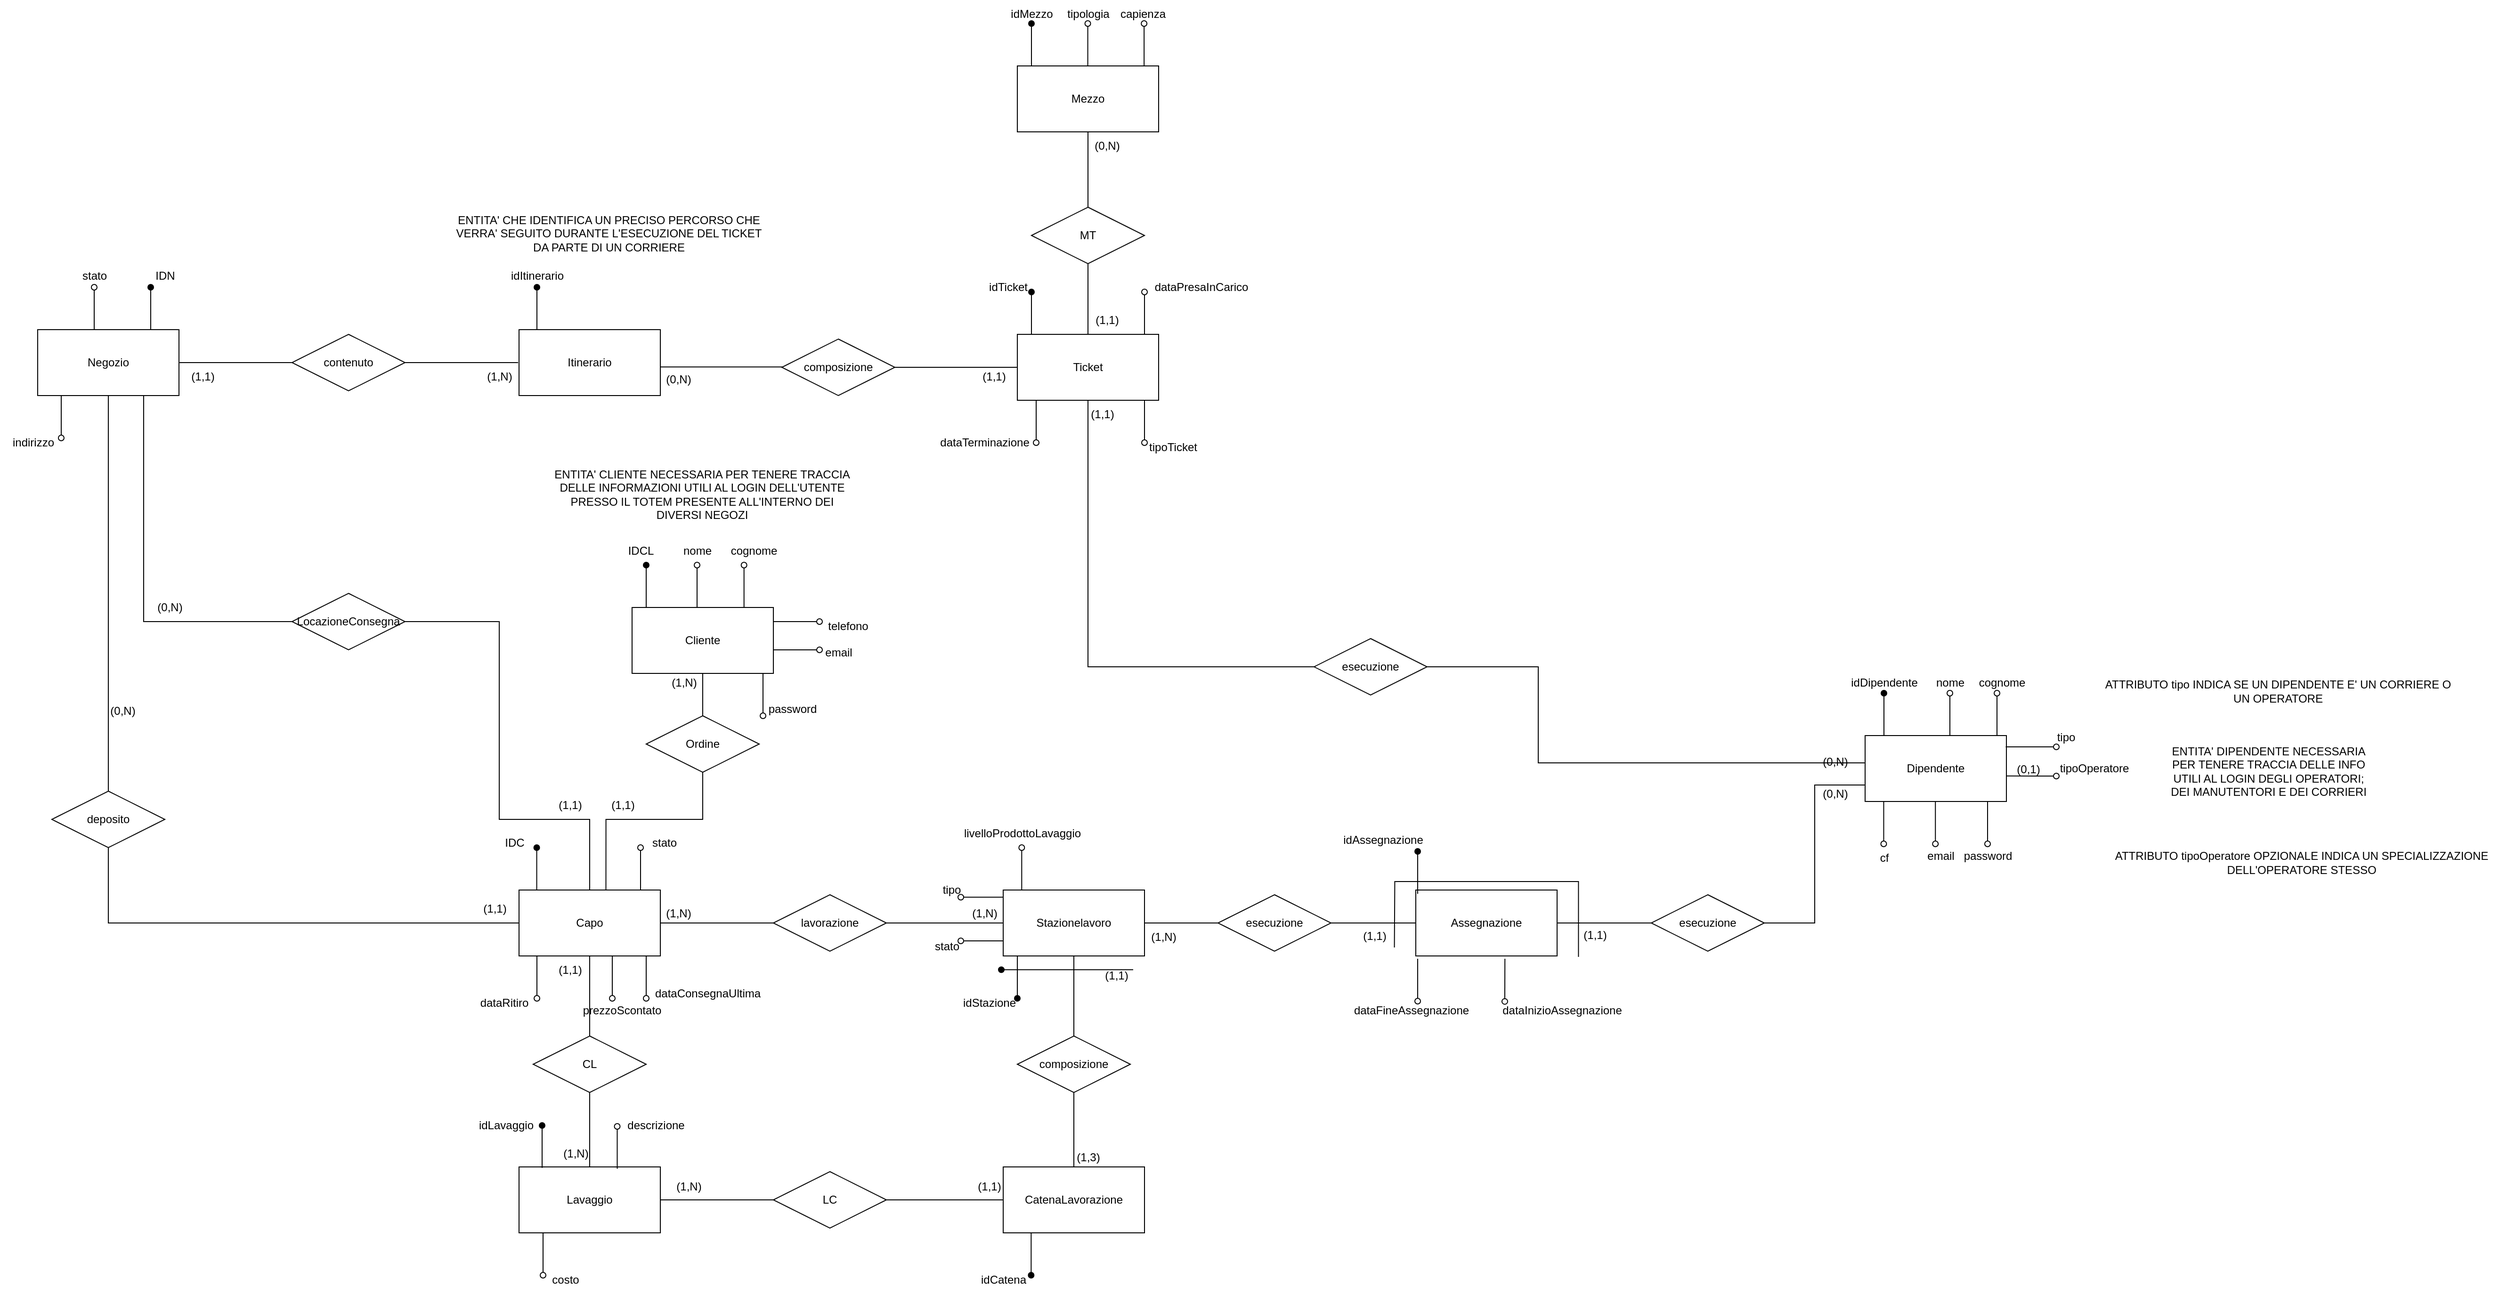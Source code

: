<mxfile version="26.0.12">
  <diagram name="Pagina-1" id="8NmLOyiehX31uicMf2Df">
    <mxGraphModel grid="1" page="1" gridSize="10" guides="1" tooltips="1" connect="1" arrows="1" fold="1" pageScale="1" pageWidth="827" pageHeight="1169" math="0" shadow="0">
      <root>
        <mxCell id="0" />
        <mxCell id="1" parent="0" />
        <mxCell id="BSL_xYLB4QDLoyPBd5GA-8" value="Ticket" style="whiteSpace=wrap;html=1;align=center;" vertex="1" parent="1">
          <mxGeometry x="2077" y="515" width="150" height="70" as="geometry" />
        </mxCell>
        <mxCell id="BSL_xYLB4QDLoyPBd5GA-10" value="Capo" style="whiteSpace=wrap;html=1;align=center;" vertex="1" parent="1">
          <mxGeometry x="1548" y="1105" width="150" height="70" as="geometry" />
        </mxCell>
        <mxCell id="BSL_xYLB4QDLoyPBd5GA-11" value="Cliente" style="whiteSpace=wrap;html=1;align=center;" vertex="1" parent="1">
          <mxGeometry x="1668" y="805" width="150" height="70" as="geometry" />
        </mxCell>
        <mxCell id="BSL_xYLB4QDLoyPBd5GA-13" value="Mezzo" style="whiteSpace=wrap;html=1;align=center;" vertex="1" parent="1">
          <mxGeometry x="2077" y="230" width="150" height="70" as="geometry" />
        </mxCell>
        <mxCell id="BSL_xYLB4QDLoyPBd5GA-14" value="Negozio" style="whiteSpace=wrap;html=1;align=center;" vertex="1" parent="1">
          <mxGeometry x="1037" y="510" width="150" height="70" as="geometry" />
        </mxCell>
        <mxCell id="BSL_xYLB4QDLoyPBd5GA-15" value="Itinerario" style="whiteSpace=wrap;html=1;align=center;" vertex="1" parent="1">
          <mxGeometry x="1548" y="510" width="150" height="70" as="geometry" />
        </mxCell>
        <mxCell id="BSL_xYLB4QDLoyPBd5GA-16" value="Stazionelavoro" style="whiteSpace=wrap;html=1;align=center;" vertex="1" parent="1">
          <mxGeometry x="2062" y="1105" width="150" height="70" as="geometry" />
        </mxCell>
        <mxCell id="BSL_xYLB4QDLoyPBd5GA-18" value="Dipendente" style="whiteSpace=wrap;html=1;align=center;" vertex="1" parent="1">
          <mxGeometry x="2977" y="941" width="150" height="70" as="geometry" />
        </mxCell>
        <mxCell id="BSL_xYLB4QDLoyPBd5GA-21" value="CatenaLavorazione" style="whiteSpace=wrap;html=1;align=center;" vertex="1" parent="1">
          <mxGeometry x="2062" y="1399" width="150" height="70" as="geometry" />
        </mxCell>
        <mxCell id="BSL_xYLB4QDLoyPBd5GA-73" style="edgeStyle=orthogonalEdgeStyle;rounded=0;orthogonalLoop=1;jettySize=auto;html=1;exitX=0.5;exitY=0;exitDx=0;exitDy=0;entryX=0.5;entryY=1;entryDx=0;entryDy=0;endArrow=none;startFill=0;" edge="1" parent="1" source="BSL_xYLB4QDLoyPBd5GA-22" target="BSL_xYLB4QDLoyPBd5GA-65">
          <mxGeometry relative="1" as="geometry" />
        </mxCell>
        <mxCell id="BSL_xYLB4QDLoyPBd5GA-22" value="Lavaggio" style="whiteSpace=wrap;html=1;align=center;" vertex="1" parent="1">
          <mxGeometry x="1548" y="1399" width="150" height="70" as="geometry" />
        </mxCell>
        <mxCell id="BSL_xYLB4QDLoyPBd5GA-48" style="edgeStyle=orthogonalEdgeStyle;rounded=0;orthogonalLoop=1;jettySize=auto;html=1;endArrow=none;startFill=0;" edge="1" parent="1" source="BSL_xYLB4QDLoyPBd5GA-33">
          <mxGeometry relative="1" as="geometry">
            <mxPoint x="1547.0" y="545" as="targetPoint" />
          </mxGeometry>
        </mxCell>
        <mxCell id="BSL_xYLB4QDLoyPBd5GA-33" value="contenuto" style="shape=rhombus;perimeter=rhombusPerimeter;whiteSpace=wrap;html=1;align=center;" vertex="1" parent="1">
          <mxGeometry x="1307" y="515" width="120" height="60" as="geometry" />
        </mxCell>
        <mxCell id="BSL_xYLB4QDLoyPBd5GA-34" value="composizione" style="shape=rhombus;perimeter=rhombusPerimeter;whiteSpace=wrap;html=1;align=center;" vertex="1" parent="1">
          <mxGeometry x="1827" y="520" width="120" height="60" as="geometry" />
        </mxCell>
        <mxCell id="BSL_xYLB4QDLoyPBd5GA-46" style="edgeStyle=orthogonalEdgeStyle;rounded=0;orthogonalLoop=1;jettySize=auto;html=1;exitX=0.5;exitY=1;exitDx=0;exitDy=0;entryX=0.5;entryY=0;entryDx=0;entryDy=0;endArrow=none;startFill=0;" edge="1" parent="1" source="BSL_xYLB4QDLoyPBd5GA-35" target="BSL_xYLB4QDLoyPBd5GA-8">
          <mxGeometry relative="1" as="geometry" />
        </mxCell>
        <mxCell id="BSL_xYLB4QDLoyPBd5GA-35" value="MT" style="shape=rhombus;perimeter=rhombusPerimeter;whiteSpace=wrap;html=1;align=center;" vertex="1" parent="1">
          <mxGeometry x="2092" y="380" width="120" height="60" as="geometry" />
        </mxCell>
        <mxCell id="BSL_xYLB4QDLoyPBd5GA-41" value="" style="endArrow=none;html=1;rounded=0;exitX=1;exitY=0.5;exitDx=0;exitDy=0;entryX=0;entryY=0.5;entryDx=0;entryDy=0;" edge="1" parent="1" source="BSL_xYLB4QDLoyPBd5GA-34" target="BSL_xYLB4QDLoyPBd5GA-8">
          <mxGeometry relative="1" as="geometry">
            <mxPoint x="1917" y="548.46" as="sourcePoint" />
            <mxPoint x="2077" y="548.46" as="targetPoint" />
          </mxGeometry>
        </mxCell>
        <mxCell id="BSL_xYLB4QDLoyPBd5GA-42" value="" style="endArrow=none;html=1;rounded=0;exitX=0.5;exitY=1;exitDx=0;exitDy=0;entryX=0.5;entryY=0;entryDx=0;entryDy=0;" edge="1" parent="1" source="BSL_xYLB4QDLoyPBd5GA-13" target="BSL_xYLB4QDLoyPBd5GA-35">
          <mxGeometry relative="1" as="geometry">
            <mxPoint x="1908" y="418.67" as="sourcePoint" />
            <mxPoint x="2068" y="418.67" as="targetPoint" />
          </mxGeometry>
        </mxCell>
        <mxCell id="BSL_xYLB4QDLoyPBd5GA-47" value="" style="endArrow=none;html=1;rounded=0;exitX=1;exitY=0.5;exitDx=0;exitDy=0;entryX=0;entryY=0.5;entryDx=0;entryDy=0;" edge="1" parent="1">
          <mxGeometry relative="1" as="geometry">
            <mxPoint x="1698" y="549.57" as="sourcePoint" />
            <mxPoint x="1828" y="549.57" as="targetPoint" />
          </mxGeometry>
        </mxCell>
        <mxCell id="BSL_xYLB4QDLoyPBd5GA-49" style="edgeStyle=orthogonalEdgeStyle;rounded=0;orthogonalLoop=1;jettySize=auto;html=1;endArrow=none;startFill=0;exitX=1;exitY=0.5;exitDx=0;exitDy=0;" edge="1" parent="1" source="BSL_xYLB4QDLoyPBd5GA-14">
          <mxGeometry relative="1" as="geometry">
            <mxPoint x="1307" y="545" as="targetPoint" />
            <mxPoint x="1187" y="544.7" as="sourcePoint" />
          </mxGeometry>
        </mxCell>
        <mxCell id="BSL_xYLB4QDLoyPBd5GA-54" style="edgeStyle=orthogonalEdgeStyle;rounded=0;orthogonalLoop=1;jettySize=auto;html=1;exitX=0.5;exitY=1;exitDx=0;exitDy=0;entryX=0.615;entryY=0.002;entryDx=0;entryDy=0;endArrow=none;startFill=0;entryPerimeter=0;" edge="1" parent="1" source="BSL_xYLB4QDLoyPBd5GA-56" target="BSL_xYLB4QDLoyPBd5GA-10">
          <mxGeometry relative="1" as="geometry">
            <mxPoint x="571" y="1125" as="targetPoint" />
            <Array as="points">
              <mxPoint x="1743" y="1030" />
              <mxPoint x="1640" y="1030" />
            </Array>
          </mxGeometry>
        </mxCell>
        <mxCell id="BSL_xYLB4QDLoyPBd5GA-55" style="edgeStyle=orthogonalEdgeStyle;rounded=0;orthogonalLoop=1;jettySize=auto;html=1;exitX=0.5;exitY=0;exitDx=0;exitDy=0;entryX=0.5;entryY=1;entryDx=0;entryDy=0;endArrow=none;startFill=0;" edge="1" parent="1" source="BSL_xYLB4QDLoyPBd5GA-56" target="BSL_xYLB4QDLoyPBd5GA-11">
          <mxGeometry relative="1" as="geometry">
            <mxPoint x="261" y="1125" as="targetPoint" />
          </mxGeometry>
        </mxCell>
        <mxCell id="BSL_xYLB4QDLoyPBd5GA-56" value="Ordine" style="shape=rhombus;perimeter=rhombusPerimeter;whiteSpace=wrap;html=1;align=center;" vertex="1" parent="1">
          <mxGeometry x="1683" y="920" width="120" height="60" as="geometry" />
        </mxCell>
        <mxCell id="BSL_xYLB4QDLoyPBd5GA-62" style="edgeStyle=orthogonalEdgeStyle;rounded=0;orthogonalLoop=1;jettySize=auto;html=1;exitX=0.5;exitY=1;exitDx=0;exitDy=0;entryX=0;entryY=0.5;entryDx=0;entryDy=0;endArrow=none;startFill=0;" edge="1" parent="1" source="0ST2DalK9iaWjP2B9BpB-4" target="BSL_xYLB4QDLoyPBd5GA-10">
          <mxGeometry relative="1" as="geometry">
            <mxPoint x="1112" y="1105" as="targetPoint" />
            <mxPoint x="1112" y="1015" as="sourcePoint" />
          </mxGeometry>
        </mxCell>
        <mxCell id="BSL_xYLB4QDLoyPBd5GA-64" value="" style="endArrow=none;html=1;rounded=0;exitX=0.5;exitY=1;exitDx=0;exitDy=0;entryX=0.5;entryY=0;entryDx=0;entryDy=0;" edge="1" parent="1" source="BSL_xYLB4QDLoyPBd5GA-14" target="0ST2DalK9iaWjP2B9BpB-4">
          <mxGeometry relative="1" as="geometry">
            <mxPoint x="1112" y="875" as="sourcePoint" />
            <mxPoint x="1112" y="955" as="targetPoint" />
          </mxGeometry>
        </mxCell>
        <mxCell id="BSL_xYLB4QDLoyPBd5GA-67" style="edgeStyle=orthogonalEdgeStyle;rounded=0;orthogonalLoop=1;jettySize=auto;html=1;exitX=0.5;exitY=0;exitDx=0;exitDy=0;entryX=0.5;entryY=1;entryDx=0;entryDy=0;endArrow=none;startFill=0;" edge="1" parent="1" source="BSL_xYLB4QDLoyPBd5GA-65" target="BSL_xYLB4QDLoyPBd5GA-10">
          <mxGeometry relative="1" as="geometry" />
        </mxCell>
        <mxCell id="BSL_xYLB4QDLoyPBd5GA-65" value="CL" style="shape=rhombus;perimeter=rhombusPerimeter;whiteSpace=wrap;html=1;align=center;" vertex="1" parent="1">
          <mxGeometry x="1563" y="1260" width="120" height="60" as="geometry" />
        </mxCell>
        <mxCell id="BSL_xYLB4QDLoyPBd5GA-74" style="edgeStyle=orthogonalEdgeStyle;rounded=0;orthogonalLoop=1;jettySize=auto;html=1;exitX=0;exitY=0.5;exitDx=0;exitDy=0;endArrow=none;startFill=0;entryX=1;entryY=0.5;entryDx=0;entryDy=0;" edge="1" parent="1" source="BSL_xYLB4QDLoyPBd5GA-76" target="BSL_xYLB4QDLoyPBd5GA-10">
          <mxGeometry relative="1" as="geometry">
            <mxPoint x="1697" y="1140" as="targetPoint" />
          </mxGeometry>
        </mxCell>
        <mxCell id="BSL_xYLB4QDLoyPBd5GA-75" style="edgeStyle=orthogonalEdgeStyle;rounded=0;orthogonalLoop=1;jettySize=auto;html=1;exitX=1;exitY=0.5;exitDx=0;exitDy=0;entryX=0;entryY=0.5;entryDx=0;entryDy=0;endArrow=none;startFill=0;" edge="1" parent="1" source="BSL_xYLB4QDLoyPBd5GA-76" target="BSL_xYLB4QDLoyPBd5GA-16">
          <mxGeometry relative="1" as="geometry">
            <mxPoint x="2059" y="1140" as="targetPoint" />
          </mxGeometry>
        </mxCell>
        <mxCell id="BSL_xYLB4QDLoyPBd5GA-76" value="lavorazione" style="shape=rhombus;perimeter=rhombusPerimeter;whiteSpace=wrap;html=1;align=center;" vertex="1" parent="1">
          <mxGeometry x="1818" y="1110" width="120" height="60" as="geometry" />
        </mxCell>
        <mxCell id="BSL_xYLB4QDLoyPBd5GA-78" style="edgeStyle=orthogonalEdgeStyle;rounded=0;orthogonalLoop=1;jettySize=auto;html=1;exitX=0.5;exitY=1;exitDx=0;exitDy=0;entryX=0.5;entryY=0;entryDx=0;entryDy=0;endArrow=none;startFill=0;" edge="1" parent="1" source="BSL_xYLB4QDLoyPBd5GA-80" target="BSL_xYLB4QDLoyPBd5GA-21">
          <mxGeometry relative="1" as="geometry">
            <mxPoint x="2137" y="1400" as="targetPoint" />
          </mxGeometry>
        </mxCell>
        <mxCell id="BSL_xYLB4QDLoyPBd5GA-79" style="edgeStyle=orthogonalEdgeStyle;rounded=0;orthogonalLoop=1;jettySize=auto;html=1;exitX=0.5;exitY=0;exitDx=0;exitDy=0;entryX=0.5;entryY=1;entryDx=0;entryDy=0;endArrow=none;startFill=0;" edge="1" parent="1" source="BSL_xYLB4QDLoyPBd5GA-80" target="BSL_xYLB4QDLoyPBd5GA-16">
          <mxGeometry relative="1" as="geometry">
            <mxPoint x="2137" y="1175" as="targetPoint" />
          </mxGeometry>
        </mxCell>
        <mxCell id="BSL_xYLB4QDLoyPBd5GA-80" value="composizione" style="shape=rhombus;perimeter=rhombusPerimeter;whiteSpace=wrap;html=1;align=center;" vertex="1" parent="1">
          <mxGeometry x="2077" y="1260" width="120" height="60" as="geometry" />
        </mxCell>
        <mxCell id="BSL_xYLB4QDLoyPBd5GA-93" style="edgeStyle=orthogonalEdgeStyle;rounded=0;orthogonalLoop=1;jettySize=auto;html=1;exitX=1;exitY=0.5;exitDx=0;exitDy=0;entryX=0;entryY=0.5;entryDx=0;entryDy=0;endArrow=none;startFill=0;" edge="1" parent="1" source="BSL_xYLB4QDLoyPBd5GA-94" target="BSL_xYLB4QDLoyPBd5GA-18">
          <mxGeometry relative="1" as="geometry">
            <mxPoint x="2452" y="1055" as="targetPoint" />
            <Array as="points">
              <mxPoint x="2630" y="868" />
              <mxPoint x="2630" y="970" />
            </Array>
          </mxGeometry>
        </mxCell>
        <mxCell id="BSL_xYLB4QDLoyPBd5GA-94" value="esecuzione" style="shape=rhombus;perimeter=rhombusPerimeter;whiteSpace=wrap;html=1;align=center;" vertex="1" parent="1">
          <mxGeometry x="2392" y="838" width="120" height="60" as="geometry" />
        </mxCell>
        <mxCell id="BSL_xYLB4QDLoyPBd5GA-95" value="" style="endArrow=none;html=1;rounded=0;exitX=0.5;exitY=1;exitDx=0;exitDy=0;entryX=0;entryY=0.5;entryDx=0;entryDy=0;" edge="1" parent="1" source="BSL_xYLB4QDLoyPBd5GA-8" target="BSL_xYLB4QDLoyPBd5GA-94">
          <mxGeometry relative="1" as="geometry">
            <mxPoint x="2452" y="840" as="sourcePoint" />
            <mxPoint x="2368" y="958.67" as="targetPoint" />
            <Array as="points">
              <mxPoint x="2152" y="868" />
            </Array>
          </mxGeometry>
        </mxCell>
        <mxCell id="BSL_xYLB4QDLoyPBd5GA-102" style="edgeStyle=orthogonalEdgeStyle;rounded=0;orthogonalLoop=1;jettySize=auto;html=1;entryX=0;entryY=0.75;entryDx=0;entryDy=0;endArrow=none;startFill=0;exitX=1;exitY=0.5;exitDx=0;exitDy=0;" edge="1" parent="1" source="6W1_593qet3wAg-gT_RT-32" target="BSL_xYLB4QDLoyPBd5GA-18">
          <mxGeometry relative="1" as="geometry">
            <mxPoint x="2682" y="1551" as="targetPoint" />
            <mxPoint x="2850" y="1147" as="sourcePoint" />
          </mxGeometry>
        </mxCell>
        <mxCell id="BSL_xYLB4QDLoyPBd5GA-104" style="edgeStyle=orthogonalEdgeStyle;rounded=0;orthogonalLoop=1;jettySize=auto;html=1;entryX=1;entryY=0.5;entryDx=0;entryDy=0;endArrow=none;startFill=0;exitX=0;exitY=0.5;exitDx=0;exitDy=0;" edge="1" parent="1" source="6W1_593qet3wAg-gT_RT-31" target="BSL_xYLB4QDLoyPBd5GA-16">
          <mxGeometry relative="1" as="geometry">
            <Array as="points">
              <mxPoint x="2300" y="1140" />
            </Array>
            <mxPoint x="2290" y="1140" as="sourcePoint" />
          </mxGeometry>
        </mxCell>
        <mxCell id="0ST2DalK9iaWjP2B9BpB-4" value="deposito" style="shape=rhombus;perimeter=rhombusPerimeter;whiteSpace=wrap;html=1;align=center;" vertex="1" parent="1">
          <mxGeometry x="1052" y="1000" width="120" height="60" as="geometry" />
        </mxCell>
        <mxCell id="0ST2DalK9iaWjP2B9BpB-19" value="" style="endArrow=oval;html=1;rounded=0;endFill=1;" edge="1" parent="1">
          <mxGeometry width="50" height="50" relative="1" as="geometry">
            <mxPoint x="1157" y="510" as="sourcePoint" />
            <mxPoint x="1157" y="465" as="targetPoint" />
          </mxGeometry>
        </mxCell>
        <mxCell id="0ST2DalK9iaWjP2B9BpB-20" value="IDN" style="text;html=1;align=center;verticalAlign=middle;resizable=0;points=[];autosize=1;strokeColor=none;fillColor=none;" vertex="1" parent="1">
          <mxGeometry x="1152" y="438" width="40" height="30" as="geometry" />
        </mxCell>
        <mxCell id="0ST2DalK9iaWjP2B9BpB-21" value="" style="endArrow=oval;html=1;rounded=0;endFill=0;" edge="1" parent="1">
          <mxGeometry width="50" height="50" relative="1" as="geometry">
            <mxPoint x="1097" y="510" as="sourcePoint" />
            <mxPoint x="1097" y="465" as="targetPoint" />
          </mxGeometry>
        </mxCell>
        <mxCell id="0ST2DalK9iaWjP2B9BpB-22" value="stato" style="text;html=1;align=center;verticalAlign=middle;resizable=0;points=[];autosize=1;strokeColor=none;fillColor=none;" vertex="1" parent="1">
          <mxGeometry x="1072" y="438" width="50" height="30" as="geometry" />
        </mxCell>
        <mxCell id="0ST2DalK9iaWjP2B9BpB-24" value="" style="endArrow=oval;html=1;rounded=0;endFill=1;" edge="1" parent="1">
          <mxGeometry width="50" height="50" relative="1" as="geometry">
            <mxPoint x="1567" y="510" as="sourcePoint" />
            <mxPoint x="1567" y="465" as="targetPoint" />
          </mxGeometry>
        </mxCell>
        <mxCell id="0ST2DalK9iaWjP2B9BpB-25" value="idItinerario" style="text;html=1;align=center;verticalAlign=middle;resizable=0;points=[];autosize=1;strokeColor=none;fillColor=none;" vertex="1" parent="1">
          <mxGeometry x="1527" y="438" width="80" height="30" as="geometry" />
        </mxCell>
        <mxCell id="0ST2DalK9iaWjP2B9BpB-26" value="" style="endArrow=oval;html=1;rounded=0;endFill=1;" edge="1" parent="1">
          <mxGeometry width="50" height="50" relative="1" as="geometry">
            <mxPoint x="2092" y="515" as="sourcePoint" />
            <mxPoint x="2092" y="470" as="targetPoint" />
          </mxGeometry>
        </mxCell>
        <mxCell id="0ST2DalK9iaWjP2B9BpB-27" value="idTicket" style="text;html=1;align=center;verticalAlign=middle;resizable=0;points=[];autosize=1;strokeColor=none;fillColor=none;" vertex="1" parent="1">
          <mxGeometry x="2037" y="450" width="60" height="30" as="geometry" />
        </mxCell>
        <mxCell id="0ST2DalK9iaWjP2B9BpB-28" value="" style="endArrow=oval;html=1;rounded=0;endFill=1;" edge="1" parent="1">
          <mxGeometry width="50" height="50" relative="1" as="geometry">
            <mxPoint x="2092" y="230" as="sourcePoint" />
            <mxPoint x="2092" y="185" as="targetPoint" />
          </mxGeometry>
        </mxCell>
        <mxCell id="0ST2DalK9iaWjP2B9BpB-29" value="idMezzo" style="text;html=1;align=center;verticalAlign=middle;resizable=0;points=[];autosize=1;strokeColor=none;fillColor=none;" vertex="1" parent="1">
          <mxGeometry x="2057" y="160" width="70" height="30" as="geometry" />
        </mxCell>
        <mxCell id="0ST2DalK9iaWjP2B9BpB-30" value="" style="endArrow=oval;html=1;rounded=0;endFill=0;" edge="1" parent="1">
          <mxGeometry width="50" height="50" relative="1" as="geometry">
            <mxPoint x="2151.79" y="230" as="sourcePoint" />
            <mxPoint x="2151.79" y="185" as="targetPoint" />
          </mxGeometry>
        </mxCell>
        <mxCell id="0ST2DalK9iaWjP2B9BpB-31" value="tipologia" style="text;html=1;align=center;verticalAlign=middle;resizable=0;points=[];autosize=1;strokeColor=none;fillColor=none;" vertex="1" parent="1">
          <mxGeometry x="2117" y="160" width="70" height="30" as="geometry" />
        </mxCell>
        <mxCell id="0ST2DalK9iaWjP2B9BpB-32" value="" style="endArrow=oval;html=1;rounded=0;endFill=0;" edge="1" parent="1">
          <mxGeometry width="50" height="50" relative="1" as="geometry">
            <mxPoint x="2211.57" y="230" as="sourcePoint" />
            <mxPoint x="2211.57" y="185" as="targetPoint" />
          </mxGeometry>
        </mxCell>
        <mxCell id="0ST2DalK9iaWjP2B9BpB-33" value="capienza" style="text;html=1;align=center;verticalAlign=middle;resizable=0;points=[];autosize=1;strokeColor=none;fillColor=none;" vertex="1" parent="1">
          <mxGeometry x="2175" y="160" width="70" height="30" as="geometry" />
        </mxCell>
        <mxCell id="0ST2DalK9iaWjP2B9BpB-34" value="" style="endArrow=oval;html=1;rounded=0;endFill=1;" edge="1" parent="1">
          <mxGeometry width="50" height="50" relative="1" as="geometry">
            <mxPoint x="2997" y="941" as="sourcePoint" />
            <mxPoint x="2997" y="896" as="targetPoint" />
          </mxGeometry>
        </mxCell>
        <mxCell id="0ST2DalK9iaWjP2B9BpB-35" value="idDipendente" style="text;html=1;align=center;verticalAlign=middle;resizable=0;points=[];autosize=1;strokeColor=none;fillColor=none;" vertex="1" parent="1">
          <mxGeometry x="2952" y="870" width="90" height="30" as="geometry" />
        </mxCell>
        <mxCell id="0ST2DalK9iaWjP2B9BpB-37" value="" style="endArrow=oval;html=1;rounded=0;endFill=0;" edge="1" parent="1">
          <mxGeometry width="50" height="50" relative="1" as="geometry">
            <mxPoint x="3067" y="941" as="sourcePoint" />
            <mxPoint x="3067" y="896" as="targetPoint" />
          </mxGeometry>
        </mxCell>
        <mxCell id="0ST2DalK9iaWjP2B9BpB-38" value="nome" style="text;html=1;align=center;verticalAlign=middle;resizable=0;points=[];autosize=1;strokeColor=none;fillColor=none;" vertex="1" parent="1">
          <mxGeometry x="3042" y="870" width="50" height="30" as="geometry" />
        </mxCell>
        <mxCell id="0ST2DalK9iaWjP2B9BpB-40" value="" style="endArrow=oval;html=1;rounded=0;endFill=0;" edge="1" parent="1">
          <mxGeometry width="50" height="50" relative="1" as="geometry">
            <mxPoint x="3117" y="941" as="sourcePoint" />
            <mxPoint x="3117" y="896" as="targetPoint" />
          </mxGeometry>
        </mxCell>
        <mxCell id="0ST2DalK9iaWjP2B9BpB-41" value="cognome" style="text;html=1;align=center;verticalAlign=middle;resizable=0;points=[];autosize=1;strokeColor=none;fillColor=none;" vertex="1" parent="1">
          <mxGeometry x="3087" y="870" width="70" height="30" as="geometry" />
        </mxCell>
        <mxCell id="0ST2DalK9iaWjP2B9BpB-43" value="" style="endArrow=none;html=1;rounded=0;endFill=1;startArrow=oval;startFill=0;" edge="1" parent="1">
          <mxGeometry width="50" height="50" relative="1" as="geometry">
            <mxPoint x="2996.74" y="1056" as="sourcePoint" />
            <mxPoint x="2996.74" y="1011" as="targetPoint" />
          </mxGeometry>
        </mxCell>
        <mxCell id="0ST2DalK9iaWjP2B9BpB-44" value="cf" style="text;html=1;align=center;verticalAlign=middle;resizable=0;points=[];autosize=1;strokeColor=none;fillColor=none;" vertex="1" parent="1">
          <mxGeometry x="2982" y="1056" width="30" height="30" as="geometry" />
        </mxCell>
        <mxCell id="0ST2DalK9iaWjP2B9BpB-55" value="" style="endArrow=none;html=1;rounded=0;endFill=1;startArrow=oval;startFill=1;" edge="1" parent="1">
          <mxGeometry width="50" height="50" relative="1" as="geometry">
            <mxPoint x="2091.66" y="1514" as="sourcePoint" />
            <mxPoint x="2091.66" y="1469" as="targetPoint" />
          </mxGeometry>
        </mxCell>
        <mxCell id="0ST2DalK9iaWjP2B9BpB-56" value="idCatena" style="text;html=1;align=center;verticalAlign=middle;resizable=0;points=[];autosize=1;strokeColor=none;fillColor=none;" vertex="1" parent="1">
          <mxGeometry x="2027" y="1504" width="70" height="30" as="geometry" />
        </mxCell>
        <mxCell id="0ST2DalK9iaWjP2B9BpB-58" style="edgeStyle=orthogonalEdgeStyle;rounded=0;orthogonalLoop=1;jettySize=auto;html=1;entryX=0;entryY=0.5;entryDx=0;entryDy=0;endArrow=none;startFill=0;" edge="1" parent="1" source="0ST2DalK9iaWjP2B9BpB-57" target="BSL_xYLB4QDLoyPBd5GA-21">
          <mxGeometry relative="1" as="geometry" />
        </mxCell>
        <mxCell id="0ST2DalK9iaWjP2B9BpB-59" style="edgeStyle=orthogonalEdgeStyle;rounded=0;orthogonalLoop=1;jettySize=auto;html=1;exitX=0;exitY=0.5;exitDx=0;exitDy=0;entryX=1;entryY=0.5;entryDx=0;entryDy=0;endArrow=none;startFill=0;" edge="1" parent="1" source="0ST2DalK9iaWjP2B9BpB-57" target="BSL_xYLB4QDLoyPBd5GA-22">
          <mxGeometry relative="1" as="geometry" />
        </mxCell>
        <mxCell id="0ST2DalK9iaWjP2B9BpB-57" value="LC" style="shape=rhombus;perimeter=rhombusPerimeter;whiteSpace=wrap;html=1;align=center;" vertex="1" parent="1">
          <mxGeometry x="1818" y="1404" width="120" height="60" as="geometry" />
        </mxCell>
        <mxCell id="0ST2DalK9iaWjP2B9BpB-67" value="(1,1)" style="text;html=1;align=center;verticalAlign=middle;resizable=0;points=[];autosize=1;strokeColor=none;fillColor=none;fontColor=light-dark(#000000,#FFFFFF);" vertex="1" parent="1">
          <mxGeometry x="1187" y="545" width="50" height="30" as="geometry" />
        </mxCell>
        <mxCell id="0ST2DalK9iaWjP2B9BpB-69" value="" style="endArrow=oval;html=1;rounded=0;endFill=1;" edge="1" parent="1">
          <mxGeometry width="50" height="50" relative="1" as="geometry">
            <mxPoint x="1566.79" y="1105" as="sourcePoint" />
            <mxPoint x="1566.79" y="1060" as="targetPoint" />
          </mxGeometry>
        </mxCell>
        <mxCell id="0ST2DalK9iaWjP2B9BpB-70" value="IDC" style="text;html=1;align=center;verticalAlign=middle;resizable=0;points=[];autosize=1;strokeColor=none;fillColor=none;" vertex="1" parent="1">
          <mxGeometry x="1523" y="1040" width="40" height="30" as="geometry" />
        </mxCell>
        <mxCell id="0ST2DalK9iaWjP2B9BpB-71" value="" style="endArrow=oval;html=1;rounded=0;endFill=0;" edge="1" parent="1">
          <mxGeometry width="50" height="50" relative="1" as="geometry">
            <mxPoint x="1677.0" y="1105" as="sourcePoint" />
            <mxPoint x="1677.0" y="1060" as="targetPoint" />
          </mxGeometry>
        </mxCell>
        <mxCell id="0ST2DalK9iaWjP2B9BpB-72" value="stato" style="text;html=1;align=center;verticalAlign=middle;resizable=0;points=[];autosize=1;strokeColor=none;fillColor=none;" vertex="1" parent="1">
          <mxGeometry x="1677" y="1040" width="50" height="30" as="geometry" />
        </mxCell>
        <mxCell id="0ST2DalK9iaWjP2B9BpB-74" value="" style="endArrow=none;html=1;rounded=0;endFill=1;startArrow=oval;startFill=0;" edge="1" parent="1">
          <mxGeometry width="50" height="50" relative="1" as="geometry">
            <mxPoint x="1567.0" y="1220" as="sourcePoint" />
            <mxPoint x="1567.0" y="1175" as="targetPoint" />
          </mxGeometry>
        </mxCell>
        <mxCell id="0ST2DalK9iaWjP2B9BpB-75" value="dataRitiro" style="text;html=1;align=center;verticalAlign=middle;resizable=0;points=[];autosize=1;strokeColor=none;fillColor=none;" vertex="1" parent="1">
          <mxGeometry x="1497" y="1210" width="70" height="30" as="geometry" />
        </mxCell>
        <mxCell id="0ST2DalK9iaWjP2B9BpB-76" value="" style="endArrow=none;html=1;rounded=0;endFill=1;startArrow=oval;startFill=0;" edge="1" parent="1">
          <mxGeometry width="50" height="50" relative="1" as="geometry">
            <mxPoint x="1683.0" y="1220" as="sourcePoint" />
            <mxPoint x="1683.0" y="1175" as="targetPoint" />
          </mxGeometry>
        </mxCell>
        <mxCell id="0ST2DalK9iaWjP2B9BpB-77" value="dataConsegnaUltima" style="text;html=1;align=center;verticalAlign=middle;resizable=0;points=[];autosize=1;strokeColor=none;fillColor=none;" vertex="1" parent="1">
          <mxGeometry x="1678" y="1200" width="140" height="30" as="geometry" />
        </mxCell>
        <mxCell id="0ST2DalK9iaWjP2B9BpB-78" value="" style="endArrow=none;html=1;rounded=0;endFill=1;startArrow=oval;startFill=0;" edge="1" parent="1">
          <mxGeometry width="50" height="50" relative="1" as="geometry">
            <mxPoint x="1647.0" y="1220" as="sourcePoint" />
            <mxPoint x="1647.0" y="1175" as="targetPoint" />
          </mxGeometry>
        </mxCell>
        <mxCell id="0ST2DalK9iaWjP2B9BpB-79" value="prezzoScontato" style="text;html=1;align=center;verticalAlign=middle;resizable=0;points=[];autosize=1;strokeColor=none;fillColor=none;" vertex="1" parent="1">
          <mxGeometry x="1602" y="1218" width="110" height="30" as="geometry" />
        </mxCell>
        <mxCell id="0ST2DalK9iaWjP2B9BpB-81" style="edgeStyle=orthogonalEdgeStyle;rounded=0;orthogonalLoop=1;jettySize=auto;html=1;exitX=0;exitY=0.5;exitDx=0;exitDy=0;entryX=0.75;entryY=1;entryDx=0;entryDy=0;endArrow=none;startFill=0;" edge="1" parent="1" source="0ST2DalK9iaWjP2B9BpB-80" target="BSL_xYLB4QDLoyPBd5GA-14">
          <mxGeometry relative="1" as="geometry">
            <mxPoint x="1187" y="840" as="targetPoint" />
            <Array as="points">
              <mxPoint x="1150" y="820" />
            </Array>
          </mxGeometry>
        </mxCell>
        <mxCell id="0ST2DalK9iaWjP2B9BpB-82" style="edgeStyle=orthogonalEdgeStyle;rounded=0;orthogonalLoop=1;jettySize=auto;html=1;exitX=1;exitY=0.5;exitDx=0;exitDy=0;entryX=0.5;entryY=0;entryDx=0;entryDy=0;endArrow=none;startFill=0;" edge="1" parent="1" source="0ST2DalK9iaWjP2B9BpB-80" target="BSL_xYLB4QDLoyPBd5GA-10">
          <mxGeometry relative="1" as="geometry">
            <Array as="points">
              <mxPoint x="1527" y="820" />
              <mxPoint x="1527" y="1030" />
              <mxPoint x="1623" y="1030" />
            </Array>
          </mxGeometry>
        </mxCell>
        <mxCell id="0ST2DalK9iaWjP2B9BpB-80" value="LocazioneConsegna" style="shape=rhombus;perimeter=rhombusPerimeter;whiteSpace=wrap;html=1;align=center;" vertex="1" parent="1">
          <mxGeometry x="1307" y="790" width="120" height="60" as="geometry" />
        </mxCell>
        <mxCell id="0ST2DalK9iaWjP2B9BpB-85" value="" style="endArrow=oval;html=1;rounded=0;endFill=1;" edge="1" parent="1">
          <mxGeometry width="50" height="50" relative="1" as="geometry">
            <mxPoint x="1683" y="805" as="sourcePoint" />
            <mxPoint x="1683" y="760" as="targetPoint" />
          </mxGeometry>
        </mxCell>
        <mxCell id="0ST2DalK9iaWjP2B9BpB-86" value="IDCL" style="text;html=1;align=center;verticalAlign=middle;resizable=0;points=[];autosize=1;strokeColor=none;fillColor=none;" vertex="1" parent="1">
          <mxGeometry x="1652" y="730" width="50" height="30" as="geometry" />
        </mxCell>
        <mxCell id="0ST2DalK9iaWjP2B9BpB-88" value="" style="endArrow=oval;html=1;rounded=0;endFill=0;" edge="1" parent="1">
          <mxGeometry width="50" height="50" relative="1" as="geometry">
            <mxPoint x="1737" y="805" as="sourcePoint" />
            <mxPoint x="1737" y="760" as="targetPoint" />
          </mxGeometry>
        </mxCell>
        <mxCell id="0ST2DalK9iaWjP2B9BpB-89" value="nome" style="text;html=1;align=center;verticalAlign=middle;resizable=0;points=[];autosize=1;strokeColor=none;fillColor=none;" vertex="1" parent="1">
          <mxGeometry x="1712" y="730" width="50" height="30" as="geometry" />
        </mxCell>
        <mxCell id="0ST2DalK9iaWjP2B9BpB-90" value="" style="endArrow=oval;html=1;rounded=0;endFill=0;" edge="1" parent="1">
          <mxGeometry width="50" height="50" relative="1" as="geometry">
            <mxPoint x="1786.85" y="805" as="sourcePoint" />
            <mxPoint x="1786.85" y="760" as="targetPoint" />
          </mxGeometry>
        </mxCell>
        <mxCell id="0ST2DalK9iaWjP2B9BpB-91" value="cognome" style="text;html=1;align=center;verticalAlign=middle;resizable=0;points=[];autosize=1;strokeColor=none;fillColor=none;" vertex="1" parent="1">
          <mxGeometry x="1762" y="730" width="70" height="30" as="geometry" />
        </mxCell>
        <mxCell id="0ST2DalK9iaWjP2B9BpB-93" value="" style="endArrow=oval;html=1;rounded=0;endFill=0;exitX=1.001;exitY=0.215;exitDx=0;exitDy=0;exitPerimeter=0;" edge="1" parent="1" source="BSL_xYLB4QDLoyPBd5GA-11">
          <mxGeometry width="50" height="50" relative="1" as="geometry">
            <mxPoint x="1857" y="835" as="sourcePoint" />
            <mxPoint x="1867" y="820" as="targetPoint" />
          </mxGeometry>
        </mxCell>
        <mxCell id="0ST2DalK9iaWjP2B9BpB-94" value="telefono" style="text;html=1;align=center;verticalAlign=middle;resizable=0;points=[];autosize=1;strokeColor=none;fillColor=none;" vertex="1" parent="1">
          <mxGeometry x="1862" y="810" width="70" height="30" as="geometry" />
        </mxCell>
        <mxCell id="0ST2DalK9iaWjP2B9BpB-95" value="" style="endArrow=oval;html=1;rounded=0;endFill=0;exitX=1.001;exitY=0.215;exitDx=0;exitDy=0;exitPerimeter=0;" edge="1" parent="1">
          <mxGeometry width="50" height="50" relative="1" as="geometry">
            <mxPoint x="1818" y="850" as="sourcePoint" />
            <mxPoint x="1867" y="850" as="targetPoint" />
          </mxGeometry>
        </mxCell>
        <mxCell id="0ST2DalK9iaWjP2B9BpB-96" value="email" style="text;html=1;align=center;verticalAlign=middle;resizable=0;points=[];autosize=1;strokeColor=none;fillColor=none;" vertex="1" parent="1">
          <mxGeometry x="1862" y="838" width="50" height="30" as="geometry" />
        </mxCell>
        <mxCell id="0ST2DalK9iaWjP2B9BpB-97" value="" style="endArrow=none;html=1;rounded=0;endFill=1;startArrow=oval;startFill=0;" edge="1" parent="1">
          <mxGeometry width="50" height="50" relative="1" as="geometry">
            <mxPoint x="1807" y="920" as="sourcePoint" />
            <mxPoint x="1807" y="875" as="targetPoint" />
          </mxGeometry>
        </mxCell>
        <mxCell id="0ST2DalK9iaWjP2B9BpB-98" value="password" style="text;html=1;align=center;verticalAlign=middle;resizable=0;points=[];autosize=1;strokeColor=none;fillColor=none;" vertex="1" parent="1">
          <mxGeometry x="1803" y="898" width="70" height="30" as="geometry" />
        </mxCell>
        <mxCell id="0ST2DalK9iaWjP2B9BpB-100" value="" style="endArrow=oval;html=1;rounded=0;endFill=1;" edge="1" parent="1">
          <mxGeometry width="50" height="50" relative="1" as="geometry">
            <mxPoint x="1572.5" y="1400" as="sourcePoint" />
            <mxPoint x="1572.5" y="1355" as="targetPoint" />
          </mxGeometry>
        </mxCell>
        <mxCell id="0ST2DalK9iaWjP2B9BpB-101" value="idLavaggio" style="text;html=1;align=center;verticalAlign=middle;resizable=0;points=[];autosize=1;strokeColor=none;fillColor=none;" vertex="1" parent="1">
          <mxGeometry x="1493.5" y="1340" width="80" height="30" as="geometry" />
        </mxCell>
        <mxCell id="0ST2DalK9iaWjP2B9BpB-103" value="" style="endArrow=oval;html=1;rounded=0;endFill=0;" edge="1" parent="1">
          <mxGeometry width="50" height="50" relative="1" as="geometry">
            <mxPoint x="1652.24" y="1401" as="sourcePoint" />
            <mxPoint x="1652.24" y="1356" as="targetPoint" />
          </mxGeometry>
        </mxCell>
        <mxCell id="0ST2DalK9iaWjP2B9BpB-104" value="descrizione" style="text;html=1;align=center;verticalAlign=middle;resizable=0;points=[];autosize=1;strokeColor=none;fillColor=none;" vertex="1" parent="1">
          <mxGeometry x="1652.5" y="1340" width="80" height="30" as="geometry" />
        </mxCell>
        <mxCell id="0ST2DalK9iaWjP2B9BpB-105" value="" style="endArrow=none;html=1;rounded=0;endFill=1;startFill=0;startArrow=oval;" edge="1" parent="1">
          <mxGeometry width="50" height="50" relative="1" as="geometry">
            <mxPoint x="3051.62" y="1056" as="sourcePoint" />
            <mxPoint x="3051.62" y="1011" as="targetPoint" />
          </mxGeometry>
        </mxCell>
        <mxCell id="0ST2DalK9iaWjP2B9BpB-106" value="email" style="text;html=1;align=center;verticalAlign=middle;resizable=0;points=[];autosize=1;strokeColor=none;fillColor=none;" vertex="1" parent="1">
          <mxGeometry x="3032" y="1054" width="50" height="30" as="geometry" />
        </mxCell>
        <mxCell id="0ST2DalK9iaWjP2B9BpB-108" value="" style="endArrow=none;html=1;rounded=0;endFill=1;startFill=0;startArrow=oval;" edge="1" parent="1">
          <mxGeometry width="50" height="50" relative="1" as="geometry">
            <mxPoint x="3107" y="1056" as="sourcePoint" />
            <mxPoint x="3107" y="1011" as="targetPoint" />
          </mxGeometry>
        </mxCell>
        <mxCell id="0ST2DalK9iaWjP2B9BpB-109" value="password" style="text;html=1;align=center;verticalAlign=middle;resizable=0;points=[];autosize=1;strokeColor=none;fillColor=none;" vertex="1" parent="1">
          <mxGeometry x="3072" y="1054" width="70" height="30" as="geometry" />
        </mxCell>
        <mxCell id="0ST2DalK9iaWjP2B9BpB-115" value="(1,N)" style="text;html=1;align=center;verticalAlign=middle;resizable=0;points=[];autosize=1;strokeColor=none;fillColor=none;" vertex="1" parent="1">
          <mxGeometry x="1502" y="545" width="50" height="30" as="geometry" />
        </mxCell>
        <mxCell id="0ST2DalK9iaWjP2B9BpB-116" value="(0,N)" style="text;html=1;align=center;verticalAlign=middle;resizable=0;points=[];autosize=1;strokeColor=none;fillColor=none;" vertex="1" parent="1">
          <mxGeometry x="1692" y="548" width="50" height="30" as="geometry" />
        </mxCell>
        <mxCell id="0ST2DalK9iaWjP2B9BpB-117" value="(1,1)" style="text;html=1;align=center;verticalAlign=middle;resizable=0;points=[];autosize=1;strokeColor=none;fillColor=none;" vertex="1" parent="1">
          <mxGeometry x="2027" y="545" width="50" height="30" as="geometry" />
        </mxCell>
        <mxCell id="0ST2DalK9iaWjP2B9BpB-118" value="(0,N)" style="text;html=1;align=center;verticalAlign=middle;resizable=0;points=[];autosize=1;strokeColor=none;fillColor=none;" vertex="1" parent="1">
          <mxGeometry x="2147" y="300" width="50" height="30" as="geometry" />
        </mxCell>
        <mxCell id="0ST2DalK9iaWjP2B9BpB-119" value="(1,1)" style="text;html=1;align=center;verticalAlign=middle;resizable=0;points=[];autosize=1;strokeColor=none;fillColor=none;" vertex="1" parent="1">
          <mxGeometry x="2147" y="485" width="50" height="30" as="geometry" />
        </mxCell>
        <mxCell id="0ST2DalK9iaWjP2B9BpB-120" value="(1,1)" style="text;html=1;align=center;verticalAlign=middle;resizable=0;points=[];autosize=1;strokeColor=none;fillColor=none;" vertex="1" parent="1">
          <mxGeometry x="2142" y="585" width="50" height="30" as="geometry" />
        </mxCell>
        <mxCell id="0ST2DalK9iaWjP2B9BpB-121" value="(0,N)" style="text;html=1;align=center;verticalAlign=middle;resizable=0;points=[];autosize=1;strokeColor=none;fillColor=none;" vertex="1" parent="1">
          <mxGeometry x="2920" y="954" width="50" height="30" as="geometry" />
        </mxCell>
        <mxCell id="0ST2DalK9iaWjP2B9BpB-122" value="(0,N)" style="text;html=1;align=center;verticalAlign=middle;resizable=0;points=[];autosize=1;strokeColor=none;fillColor=none;" vertex="1" parent="1">
          <mxGeometry x="1102" y="900" width="50" height="30" as="geometry" />
        </mxCell>
        <mxCell id="0ST2DalK9iaWjP2B9BpB-125" value="(1,1)" style="text;html=1;align=center;verticalAlign=middle;resizable=0;points=[];autosize=1;strokeColor=none;fillColor=none;" vertex="1" parent="1">
          <mxGeometry x="1497" y="1110" width="50" height="30" as="geometry" />
        </mxCell>
        <mxCell id="0ST2DalK9iaWjP2B9BpB-128" value="(1,1)" style="text;html=1;align=center;verticalAlign=middle;resizable=0;points=[];autosize=1;strokeColor=none;fillColor=none;" vertex="1" parent="1">
          <mxGeometry x="1577" y="1175" width="50" height="30" as="geometry" />
        </mxCell>
        <mxCell id="0ST2DalK9iaWjP2B9BpB-129" value="(1,N)" style="text;html=1;align=center;verticalAlign=middle;resizable=0;points=[];autosize=1;strokeColor=none;fillColor=none;" vertex="1" parent="1">
          <mxGeometry x="1582.5" y="1370" width="50" height="30" as="geometry" />
        </mxCell>
        <mxCell id="0ST2DalK9iaWjP2B9BpB-130" value="(1,N)" style="text;html=1;align=center;verticalAlign=middle;resizable=0;points=[];autosize=1;strokeColor=none;fillColor=none;" vertex="1" parent="1">
          <mxGeometry x="1692" y="1115" width="50" height="30" as="geometry" />
        </mxCell>
        <mxCell id="0ST2DalK9iaWjP2B9BpB-131" value="(1,N)" style="text;html=1;align=center;verticalAlign=middle;resizable=0;points=[];autosize=1;strokeColor=none;fillColor=none;" vertex="1" parent="1">
          <mxGeometry x="2017" y="1115" width="50" height="30" as="geometry" />
        </mxCell>
        <mxCell id="0ST2DalK9iaWjP2B9BpB-133" value="(1,3)" style="text;html=1;align=center;verticalAlign=middle;resizable=0;points=[];autosize=1;strokeColor=none;fillColor=none;" vertex="1" parent="1">
          <mxGeometry x="2127" y="1374" width="50" height="30" as="geometry" />
        </mxCell>
        <mxCell id="0ST2DalK9iaWjP2B9BpB-139" value="(1,N)" style="text;html=1;align=center;verticalAlign=middle;resizable=0;points=[];autosize=1;strokeColor=none;fillColor=none;" vertex="1" parent="1">
          <mxGeometry x="2207" y="1140" width="50" height="30" as="geometry" />
        </mxCell>
        <mxCell id="0ST2DalK9iaWjP2B9BpB-140" value="(0,N)" style="text;html=1;align=center;verticalAlign=middle;resizable=0;points=[];autosize=1;strokeColor=none;fillColor=none;" vertex="1" parent="1">
          <mxGeometry x="2920" y="988" width="50" height="30" as="geometry" />
        </mxCell>
        <mxCell id="0ST2DalK9iaWjP2B9BpB-141" value="(1,1)" style="text;html=1;align=center;verticalAlign=middle;resizable=0;points=[];autosize=1;strokeColor=none;fillColor=none;" vertex="1" parent="1">
          <mxGeometry x="2022" y="1405" width="50" height="30" as="geometry" />
        </mxCell>
        <mxCell id="0ST2DalK9iaWjP2B9BpB-142" value="(1,N)" style="text;html=1;align=center;verticalAlign=middle;resizable=0;points=[];autosize=1;strokeColor=none;fillColor=none;" vertex="1" parent="1">
          <mxGeometry x="1702.5" y="1405" width="50" height="30" as="geometry" />
        </mxCell>
        <mxCell id="0ST2DalK9iaWjP2B9BpB-143" value="(0,N)" style="text;html=1;align=center;verticalAlign=middle;resizable=0;points=[];autosize=1;strokeColor=none;fillColor=none;" vertex="1" parent="1">
          <mxGeometry x="1152" y="790" width="50" height="30" as="geometry" />
        </mxCell>
        <mxCell id="0ST2DalK9iaWjP2B9BpB-144" value="(1,1)" style="text;html=1;align=center;verticalAlign=middle;resizable=0;points=[];autosize=1;strokeColor=none;fillColor=none;" vertex="1" parent="1">
          <mxGeometry x="1577" y="1000" width="50" height="30" as="geometry" />
        </mxCell>
        <mxCell id="0ST2DalK9iaWjP2B9BpB-145" value="(1,1)" style="text;html=1;align=center;verticalAlign=middle;resizable=0;points=[];autosize=1;strokeColor=none;fillColor=none;" vertex="1" parent="1">
          <mxGeometry x="1633" y="1000" width="50" height="30" as="geometry" />
        </mxCell>
        <mxCell id="0ST2DalK9iaWjP2B9BpB-147" value="(1,N)" style="text;html=1;align=center;verticalAlign=middle;resizable=0;points=[];autosize=1;strokeColor=none;fillColor=none;" vertex="1" parent="1">
          <mxGeometry x="1698" y="870" width="50" height="30" as="geometry" />
        </mxCell>
        <mxCell id="0ST2DalK9iaWjP2B9BpB-152" value="" style="endArrow=none;html=1;rounded=0;endFill=1;startArrow=oval;startFill=1;" edge="1" parent="1">
          <mxGeometry width="50" height="50" relative="1" as="geometry">
            <mxPoint x="2077" y="1220" as="sourcePoint" />
            <mxPoint x="2077" y="1175" as="targetPoint" />
          </mxGeometry>
        </mxCell>
        <mxCell id="0ST2DalK9iaWjP2B9BpB-153" value="idStazione" style="text;html=1;align=center;verticalAlign=middle;resizable=0;points=[];autosize=1;strokeColor=none;fillColor=none;" vertex="1" parent="1">
          <mxGeometry x="2007" y="1210" width="80" height="30" as="geometry" />
        </mxCell>
        <mxCell id="0ST2DalK9iaWjP2B9BpB-154" value="" style="endArrow=oval;html=1;rounded=0;endFill=0;exitX=0;exitY=0.25;exitDx=0;exitDy=0;" edge="1" parent="1">
          <mxGeometry width="50" height="50" relative="1" as="geometry">
            <mxPoint x="2062" y="1112.66" as="sourcePoint" />
            <mxPoint x="2017" y="1112.66" as="targetPoint" />
          </mxGeometry>
        </mxCell>
        <mxCell id="0ST2DalK9iaWjP2B9BpB-155" value="tipo" style="text;html=1;align=center;verticalAlign=middle;resizable=0;points=[];autosize=1;strokeColor=none;fillColor=none;" vertex="1" parent="1">
          <mxGeometry x="1987" y="1090" width="40" height="30" as="geometry" />
        </mxCell>
        <mxCell id="0ST2DalK9iaWjP2B9BpB-156" value="" style="endArrow=oval;html=1;rounded=0;endFill=0;exitX=0;exitY=0.25;exitDx=0;exitDy=0;" edge="1" parent="1">
          <mxGeometry width="50" height="50" relative="1" as="geometry">
            <mxPoint x="2062" y="1159" as="sourcePoint" />
            <mxPoint x="2017" y="1159" as="targetPoint" />
          </mxGeometry>
        </mxCell>
        <mxCell id="0ST2DalK9iaWjP2B9BpB-157" value="stato" style="text;html=1;align=center;verticalAlign=middle;resizable=0;points=[];autosize=1;strokeColor=none;fillColor=none;" vertex="1" parent="1">
          <mxGeometry x="1977" y="1150" width="50" height="30" as="geometry" />
        </mxCell>
        <mxCell id="0ST2DalK9iaWjP2B9BpB-158" value="" style="endArrow=oval;html=1;rounded=0;endFill=0;startArrow=none;startFill=0;" edge="1" parent="1">
          <mxGeometry width="50" height="50" relative="1" as="geometry">
            <mxPoint x="2081.66" y="1105" as="sourcePoint" />
            <mxPoint x="2081.66" y="1060" as="targetPoint" />
          </mxGeometry>
        </mxCell>
        <mxCell id="0ST2DalK9iaWjP2B9BpB-159" value="livelloProdottoLavaggio" style="text;html=1;align=center;verticalAlign=middle;resizable=0;points=[];autosize=1;strokeColor=none;fillColor=none;" vertex="1" parent="1">
          <mxGeometry x="2007" y="1030" width="150" height="30" as="geometry" />
        </mxCell>
        <mxCell id="0ST2DalK9iaWjP2B9BpB-160" value="" style="endArrow=oval;html=1;rounded=0;endFill=1;" edge="1" parent="1">
          <mxGeometry width="50" height="50" relative="1" as="geometry">
            <mxPoint x="2200" y="1189.66" as="sourcePoint" />
            <mxPoint x="2060" y="1189.66" as="targetPoint" />
          </mxGeometry>
        </mxCell>
        <mxCell id="0ST2DalK9iaWjP2B9BpB-161" value="(1,1)" style="text;html=1;align=center;verticalAlign=middle;resizable=0;points=[];autosize=1;strokeColor=none;fillColor=none;" vertex="1" parent="1">
          <mxGeometry x="2157" y="1181" width="50" height="30" as="geometry" />
        </mxCell>
        <mxCell id="0ST2DalK9iaWjP2B9BpB-171" value="tipoOperatore" style="text;html=1;align=center;verticalAlign=middle;resizable=0;points=[];autosize=1;strokeColor=none;fillColor=none;fontColor=light-dark(#000000,#00FFFF);" vertex="1" parent="1">
          <mxGeometry x="3170" y="961" width="100" height="30" as="geometry" />
        </mxCell>
        <mxCell id="0ST2DalK9iaWjP2B9BpB-172" value="ENTITA&#39; DIPENDENTE NECESSARIA&lt;br&gt;PER TENERE TRACCIA DELLE INFO&lt;br&gt;UTILI AL LOGIN DEGLI OPERATORI;&lt;br&gt;DEI MANUTENTORI E DEI CORRIERI" style="text;html=1;align=center;verticalAlign=middle;resizable=0;points=[];autosize=1;strokeColor=none;fillColor=none;" vertex="1" parent="1">
          <mxGeometry x="3290" y="944" width="230" height="70" as="geometry" />
        </mxCell>
        <mxCell id="0ST2DalK9iaWjP2B9BpB-177" value="ENTITA&#39; CHE IDENTIFICA UN PRECISO PERCORSO CHE&lt;br&gt;VERRA&#39; SEGUITO DURANTE L&#39;ESECUZIONE DEL TICKET&lt;br&gt;DA PARTE DI UN CORRIERE" style="text;html=1;align=center;verticalAlign=middle;resizable=0;points=[];autosize=1;strokeColor=none;fillColor=none;" vertex="1" parent="1">
          <mxGeometry x="1468" y="378" width="350" height="60" as="geometry" />
        </mxCell>
        <mxCell id="0ST2DalK9iaWjP2B9BpB-178" value="ENTITA&#39; CLIENTE NECESSARIA PER TENERE TRACCIA&lt;br&gt;DELLE INFORMAZIONI UTILI AL LOGIN DELL&#39;UTENTE&lt;br&gt;PRESSO IL TOTEM PRESENTE ALL&#39;INTERNO DEI&lt;br&gt;DIVERSI NEGOZI" style="text;html=1;align=center;verticalAlign=middle;resizable=0;points=[];autosize=1;strokeColor=none;fillColor=none;" vertex="1" parent="1">
          <mxGeometry x="1572" y="650" width="340" height="70" as="geometry" />
        </mxCell>
        <mxCell id="0ST2DalK9iaWjP2B9BpB-183" value="" style="endArrow=none;html=1;rounded=0;endFill=1;startArrow=oval;startFill=0;" edge="1" parent="1">
          <mxGeometry width="50" height="50" relative="1" as="geometry">
            <mxPoint x="1062" y="625" as="sourcePoint" />
            <mxPoint x="1062" y="580" as="targetPoint" />
          </mxGeometry>
        </mxCell>
        <mxCell id="0ST2DalK9iaWjP2B9BpB-184" value="indirizzo" style="text;html=1;align=center;verticalAlign=middle;resizable=0;points=[];autosize=1;strokeColor=none;fillColor=none;" vertex="1" parent="1">
          <mxGeometry x="997" y="615" width="70" height="30" as="geometry" />
        </mxCell>
        <mxCell id="6W1_593qet3wAg-gT_RT-1" value="" style="endArrow=oval;html=1;rounded=0;endFill=0;exitX=0.995;exitY=0.171;exitDx=0;exitDy=0;exitPerimeter=0;" edge="1" parent="1" source="BSL_xYLB4QDLoyPBd5GA-18">
          <mxGeometry width="50" height="50" relative="1" as="geometry">
            <mxPoint x="3170" y="986" as="sourcePoint" />
            <mxPoint x="3180" y="953" as="targetPoint" />
          </mxGeometry>
        </mxCell>
        <mxCell id="6W1_593qet3wAg-gT_RT-2" value="tipo" style="text;html=1;align=center;verticalAlign=middle;resizable=0;points=[];autosize=1;strokeColor=none;fillColor=none;fontColor=light-dark(#000000,#FF8000);" vertex="1" parent="1">
          <mxGeometry x="3170" y="928" width="40" height="30" as="geometry" />
        </mxCell>
        <mxCell id="6W1_593qet3wAg-gT_RT-3" value="" style="endArrow=oval;html=1;rounded=0;endFill=0;exitX=0.998;exitY=0.613;exitDx=0;exitDy=0;exitPerimeter=0;" edge="1" parent="1" source="BSL_xYLB4QDLoyPBd5GA-18">
          <mxGeometry width="50" height="50" relative="1" as="geometry">
            <mxPoint x="3170" y="1029" as="sourcePoint" />
            <mxPoint x="3180" y="984" as="targetPoint" />
          </mxGeometry>
        </mxCell>
        <mxCell id="6W1_593qet3wAg-gT_RT-4" value="(0,1)" style="text;html=1;align=center;verticalAlign=middle;resizable=0;points=[];autosize=1;strokeColor=none;fillColor=none;" vertex="1" parent="1">
          <mxGeometry x="3125" y="962" width="50" height="30" as="geometry" />
        </mxCell>
        <mxCell id="6W1_593qet3wAg-gT_RT-5" value="ATTRIBUTO tipo INDICA SE UN DIPENDENTE E&#39; UN CORRIERE O&lt;br&gt;UN OPERATORE" style="text;html=1;align=center;verticalAlign=middle;resizable=0;points=[];autosize=1;strokeColor=none;fillColor=none;fontColor=light-dark(#000000,#FF8000);" vertex="1" parent="1">
          <mxGeometry x="3220" y="874" width="390" height="40" as="geometry" />
        </mxCell>
        <mxCell id="6W1_593qet3wAg-gT_RT-6" value="ATTRIBUTO tipoOperatore OPZIONALE INDICA UN SPECIALIZZAZIONE&lt;br&gt;DELL&#39;OPERATORE STESSO" style="text;html=1;align=center;verticalAlign=middle;resizable=0;points=[];autosize=1;strokeColor=none;fillColor=none;fontColor=light-dark(#000000,#00FFFF);" vertex="1" parent="1">
          <mxGeometry x="3230" y="1056" width="420" height="40" as="geometry" />
        </mxCell>
        <mxCell id="6W1_593qet3wAg-gT_RT-7" value="" style="endArrow=none;html=1;rounded=0;endFill=1;startArrow=oval;startFill=0;" edge="1" parent="1">
          <mxGeometry width="50" height="50" relative="1" as="geometry">
            <mxPoint x="2212" y="630" as="sourcePoint" />
            <mxPoint x="2212" y="585" as="targetPoint" />
          </mxGeometry>
        </mxCell>
        <mxCell id="6W1_593qet3wAg-gT_RT-8" value="tipoTicket" style="text;html=1;align=center;verticalAlign=middle;resizable=0;points=[];autosize=1;strokeColor=none;fillColor=none;" vertex="1" parent="1">
          <mxGeometry x="2207" y="620" width="70" height="30" as="geometry" />
        </mxCell>
        <mxCell id="6W1_593qet3wAg-gT_RT-12" value="" style="endArrow=oval;html=1;rounded=0;endFill=0;" edge="1" parent="1">
          <mxGeometry width="50" height="50" relative="1" as="geometry">
            <mxPoint x="2212" y="515" as="sourcePoint" />
            <mxPoint x="2212" y="470" as="targetPoint" />
          </mxGeometry>
        </mxCell>
        <mxCell id="6W1_593qet3wAg-gT_RT-13" value="dataPresaInCarico" style="text;html=1;align=center;verticalAlign=middle;resizable=0;points=[];autosize=1;strokeColor=none;fillColor=none;" vertex="1" parent="1">
          <mxGeometry x="2212" y="450" width="120" height="30" as="geometry" />
        </mxCell>
        <mxCell id="6W1_593qet3wAg-gT_RT-14" value="" style="endArrow=none;html=1;rounded=0;endFill=1;startArrow=oval;startFill=0;" edge="1" parent="1">
          <mxGeometry width="50" height="50" relative="1" as="geometry">
            <mxPoint x="2097" y="630" as="sourcePoint" />
            <mxPoint x="2097" y="585" as="targetPoint" />
          </mxGeometry>
        </mxCell>
        <mxCell id="6W1_593qet3wAg-gT_RT-15" value="dataTerminazione" style="text;html=1;align=center;verticalAlign=middle;resizable=0;points=[];autosize=1;strokeColor=none;fillColor=none;" vertex="1" parent="1">
          <mxGeometry x="1982" y="615" width="120" height="30" as="geometry" />
        </mxCell>
        <mxCell id="6W1_593qet3wAg-gT_RT-22" value="Assegnazione" style="whiteSpace=wrap;html=1;align=center;" vertex="1" parent="1">
          <mxGeometry x="2500" y="1105" width="150" height="70" as="geometry" />
        </mxCell>
        <mxCell id="6W1_593qet3wAg-gT_RT-23" value="" style="endArrow=none;html=1;rounded=0;endFill=0;startArrow=oval;startFill=0;exitX=0.5;exitY=0;exitDx=0;exitDy=0;entryX=0.601;entryY=0.956;entryDx=0;entryDy=0;entryPerimeter=0;" edge="1" parent="1">
          <mxGeometry width="50" height="50" relative="1" as="geometry">
            <mxPoint x="2594.47" y="1223.32" as="sourcePoint" />
            <mxPoint x="2594.62" y="1178" as="targetPoint" />
          </mxGeometry>
        </mxCell>
        <mxCell id="6W1_593qet3wAg-gT_RT-24" value="dataInizioAssegnazione" style="text;html=1;align=center;verticalAlign=middle;resizable=0;points=[];autosize=1;strokeColor=none;fillColor=none;" vertex="1" parent="1">
          <mxGeometry x="2580" y="1218" width="150" height="30" as="geometry" />
        </mxCell>
        <mxCell id="6W1_593qet3wAg-gT_RT-25" value="" style="endArrow=none;html=1;rounded=0;endFill=0;startArrow=oval;startFill=0;" edge="1" parent="1">
          <mxGeometry width="50" height="50" relative="1" as="geometry">
            <mxPoint x="2502.0" y="1223" as="sourcePoint" />
            <mxPoint x="2502.0" y="1178" as="targetPoint" />
          </mxGeometry>
        </mxCell>
        <mxCell id="6W1_593qet3wAg-gT_RT-26" value="dataFineAssegnazione" style="text;html=1;align=center;verticalAlign=middle;resizable=0;points=[];autosize=1;strokeColor=none;fillColor=none;" vertex="1" parent="1">
          <mxGeometry x="2420" y="1218" width="150" height="30" as="geometry" />
        </mxCell>
        <mxCell id="6W1_593qet3wAg-gT_RT-27" value="" style="endArrow=oval;html=1;rounded=0;endFill=1;" edge="1" parent="1">
          <mxGeometry width="50" height="50" relative="1" as="geometry">
            <mxPoint x="2502" y="1109" as="sourcePoint" />
            <mxPoint x="2502" y="1064" as="targetPoint" />
          </mxGeometry>
        </mxCell>
        <mxCell id="6W1_593qet3wAg-gT_RT-28" value="idAssegnazione" style="text;html=1;align=center;verticalAlign=middle;resizable=0;points=[];autosize=1;strokeColor=none;fillColor=none;" vertex="1" parent="1">
          <mxGeometry x="2410" y="1037" width="110" height="30" as="geometry" />
        </mxCell>
        <mxCell id="6W1_593qet3wAg-gT_RT-29" value="" style="endArrow=none;html=1;rounded=0;" edge="1" parent="1">
          <mxGeometry width="50" height="50" relative="1" as="geometry">
            <mxPoint x="2477.29" y="1166" as="sourcePoint" />
            <mxPoint x="2672.71" y="1176" as="targetPoint" />
            <Array as="points">
              <mxPoint x="2477.71" y="1096" />
              <mxPoint x="2672.71" y="1096" />
            </Array>
          </mxGeometry>
        </mxCell>
        <mxCell id="6W1_593qet3wAg-gT_RT-34" style="edgeStyle=orthogonalEdgeStyle;rounded=0;orthogonalLoop=1;jettySize=auto;html=1;exitX=1;exitY=0.5;exitDx=0;exitDy=0;entryX=0;entryY=0.5;entryDx=0;entryDy=0;endArrow=none;startFill=0;" edge="1" parent="1" source="6W1_593qet3wAg-gT_RT-31" target="6W1_593qet3wAg-gT_RT-22">
          <mxGeometry relative="1" as="geometry" />
        </mxCell>
        <mxCell id="6W1_593qet3wAg-gT_RT-31" value="esecuzione" style="shape=rhombus;perimeter=rhombusPerimeter;whiteSpace=wrap;html=1;align=center;" vertex="1" parent="1">
          <mxGeometry x="2290" y="1110" width="120" height="60" as="geometry" />
        </mxCell>
        <mxCell id="6W1_593qet3wAg-gT_RT-33" style="edgeStyle=orthogonalEdgeStyle;rounded=0;orthogonalLoop=1;jettySize=auto;html=1;exitX=0;exitY=0.5;exitDx=0;exitDy=0;entryX=1;entryY=0.5;entryDx=0;entryDy=0;endArrow=none;startFill=0;" edge="1" parent="1" source="6W1_593qet3wAg-gT_RT-32" target="6W1_593qet3wAg-gT_RT-22">
          <mxGeometry relative="1" as="geometry" />
        </mxCell>
        <mxCell id="6W1_593qet3wAg-gT_RT-32" value="esecuzione" style="shape=rhombus;perimeter=rhombusPerimeter;whiteSpace=wrap;html=1;align=center;" vertex="1" parent="1">
          <mxGeometry x="2750" y="1110" width="120" height="60" as="geometry" />
        </mxCell>
        <mxCell id="6W1_593qet3wAg-gT_RT-35" value="(1,1)" style="text;html=1;align=center;verticalAlign=middle;resizable=0;points=[];autosize=1;strokeColor=none;fillColor=none;" vertex="1" parent="1">
          <mxGeometry x="2431" y="1139" width="50" height="30" as="geometry" />
        </mxCell>
        <mxCell id="6W1_593qet3wAg-gT_RT-36" value="(1,1)" style="text;html=1;align=center;verticalAlign=middle;resizable=0;points=[];autosize=1;strokeColor=none;fillColor=none;" vertex="1" parent="1">
          <mxGeometry x="2665" y="1138" width="50" height="30" as="geometry" />
        </mxCell>
        <mxCell id="Z947uL4Q5OyyFfRbdo9N-1" value="" style="endArrow=none;html=1;rounded=0;endFill=0;startArrow=oval;startFill=0;" edge="1" parent="1">
          <mxGeometry width="50" height="50" relative="1" as="geometry">
            <mxPoint x="1573.5" y="1514" as="sourcePoint" />
            <mxPoint x="1573.5" y="1469" as="targetPoint" />
          </mxGeometry>
        </mxCell>
        <mxCell id="Z947uL4Q5OyyFfRbdo9N-2" value="costo" style="text;html=1;align=center;verticalAlign=middle;resizable=0;points=[];autosize=1;strokeColor=none;fillColor=none;" vertex="1" parent="1">
          <mxGeometry x="1572" y="1504" width="50" height="30" as="geometry" />
        </mxCell>
      </root>
    </mxGraphModel>
  </diagram>
</mxfile>
